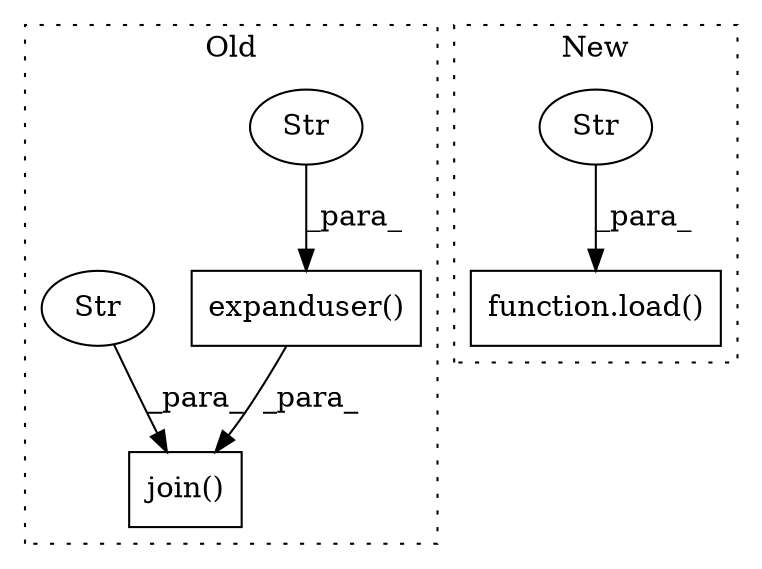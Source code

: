 digraph G {
subgraph cluster0 {
1 [label="expanduser()" a="75" s="2271,2293" l="19,1" shape="box"];
3 [label="Str" a="66" s="2290" l="3" shape="ellipse"];
5 [label="join()" a="75" s="2258,2306" l="13,1" shape="box"];
6 [label="Str" a="66" s="2296" l="10" shape="ellipse"];
label = "Old";
style="dotted";
}
subgraph cluster1 {
2 [label="function.load()" a="75" s="2378,2402" l="18,92" shape="box"];
4 [label="Str" a="66" s="2396" l="6" shape="ellipse"];
label = "New";
style="dotted";
}
1 -> 5 [label="_para_"];
3 -> 1 [label="_para_"];
4 -> 2 [label="_para_"];
6 -> 5 [label="_para_"];
}